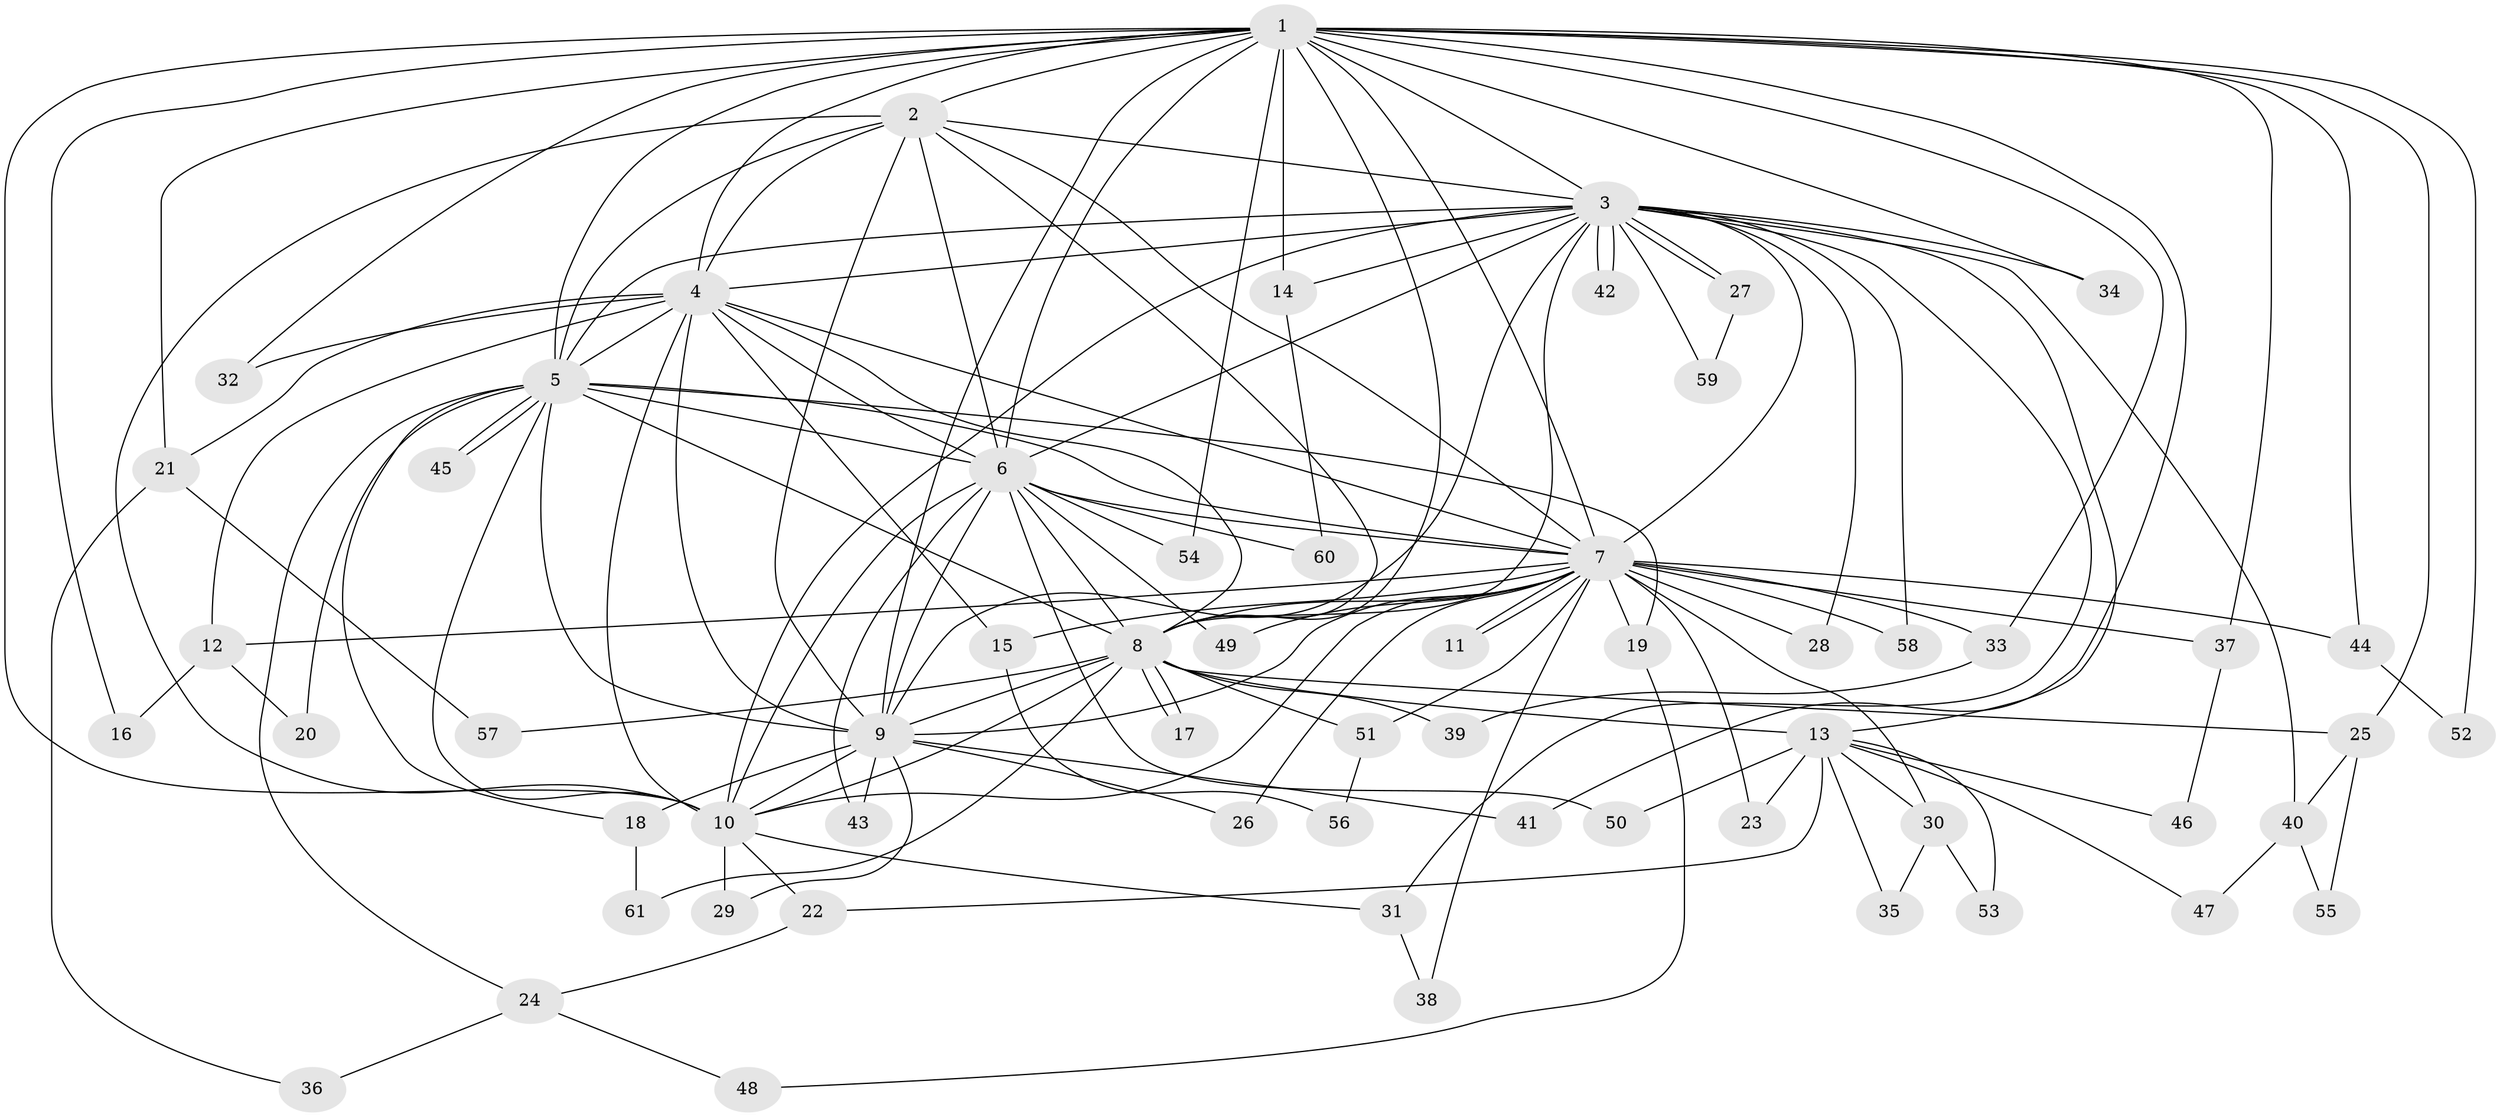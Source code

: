 // Generated by graph-tools (version 1.1) at 2025/49/03/09/25 03:49:44]
// undirected, 61 vertices, 147 edges
graph export_dot {
graph [start="1"]
  node [color=gray90,style=filled];
  1;
  2;
  3;
  4;
  5;
  6;
  7;
  8;
  9;
  10;
  11;
  12;
  13;
  14;
  15;
  16;
  17;
  18;
  19;
  20;
  21;
  22;
  23;
  24;
  25;
  26;
  27;
  28;
  29;
  30;
  31;
  32;
  33;
  34;
  35;
  36;
  37;
  38;
  39;
  40;
  41;
  42;
  43;
  44;
  45;
  46;
  47;
  48;
  49;
  50;
  51;
  52;
  53;
  54;
  55;
  56;
  57;
  58;
  59;
  60;
  61;
  1 -- 2;
  1 -- 3;
  1 -- 4;
  1 -- 5;
  1 -- 6;
  1 -- 7;
  1 -- 8;
  1 -- 9;
  1 -- 10;
  1 -- 14;
  1 -- 16;
  1 -- 21;
  1 -- 25;
  1 -- 32;
  1 -- 33;
  1 -- 34;
  1 -- 37;
  1 -- 41;
  1 -- 44;
  1 -- 52;
  1 -- 54;
  2 -- 3;
  2 -- 4;
  2 -- 5;
  2 -- 6;
  2 -- 7;
  2 -- 8;
  2 -- 9;
  2 -- 10;
  3 -- 4;
  3 -- 5;
  3 -- 6;
  3 -- 7;
  3 -- 8;
  3 -- 9;
  3 -- 10;
  3 -- 13;
  3 -- 14;
  3 -- 27;
  3 -- 27;
  3 -- 28;
  3 -- 31;
  3 -- 34;
  3 -- 40;
  3 -- 42;
  3 -- 42;
  3 -- 58;
  3 -- 59;
  4 -- 5;
  4 -- 6;
  4 -- 7;
  4 -- 8;
  4 -- 9;
  4 -- 10;
  4 -- 12;
  4 -- 15;
  4 -- 21;
  4 -- 32;
  5 -- 6;
  5 -- 7;
  5 -- 8;
  5 -- 9;
  5 -- 10;
  5 -- 18;
  5 -- 19;
  5 -- 20;
  5 -- 24;
  5 -- 45;
  5 -- 45;
  6 -- 7;
  6 -- 8;
  6 -- 9;
  6 -- 10;
  6 -- 43;
  6 -- 49;
  6 -- 50;
  6 -- 54;
  6 -- 60;
  7 -- 8;
  7 -- 9;
  7 -- 10;
  7 -- 11;
  7 -- 11;
  7 -- 12;
  7 -- 15;
  7 -- 19;
  7 -- 23;
  7 -- 26;
  7 -- 28;
  7 -- 30;
  7 -- 33;
  7 -- 37;
  7 -- 38;
  7 -- 44;
  7 -- 49;
  7 -- 51;
  7 -- 58;
  8 -- 9;
  8 -- 10;
  8 -- 13;
  8 -- 17;
  8 -- 17;
  8 -- 25;
  8 -- 39;
  8 -- 51;
  8 -- 57;
  8 -- 61;
  9 -- 10;
  9 -- 18;
  9 -- 26;
  9 -- 29;
  9 -- 41;
  9 -- 43;
  10 -- 22;
  10 -- 29;
  10 -- 31;
  12 -- 16;
  12 -- 20;
  13 -- 22;
  13 -- 23;
  13 -- 30;
  13 -- 35;
  13 -- 46;
  13 -- 47;
  13 -- 50;
  13 -- 53;
  14 -- 60;
  15 -- 56;
  18 -- 61;
  19 -- 48;
  21 -- 36;
  21 -- 57;
  22 -- 24;
  24 -- 36;
  24 -- 48;
  25 -- 40;
  25 -- 55;
  27 -- 59;
  30 -- 35;
  30 -- 53;
  31 -- 38;
  33 -- 39;
  37 -- 46;
  40 -- 47;
  40 -- 55;
  44 -- 52;
  51 -- 56;
}
